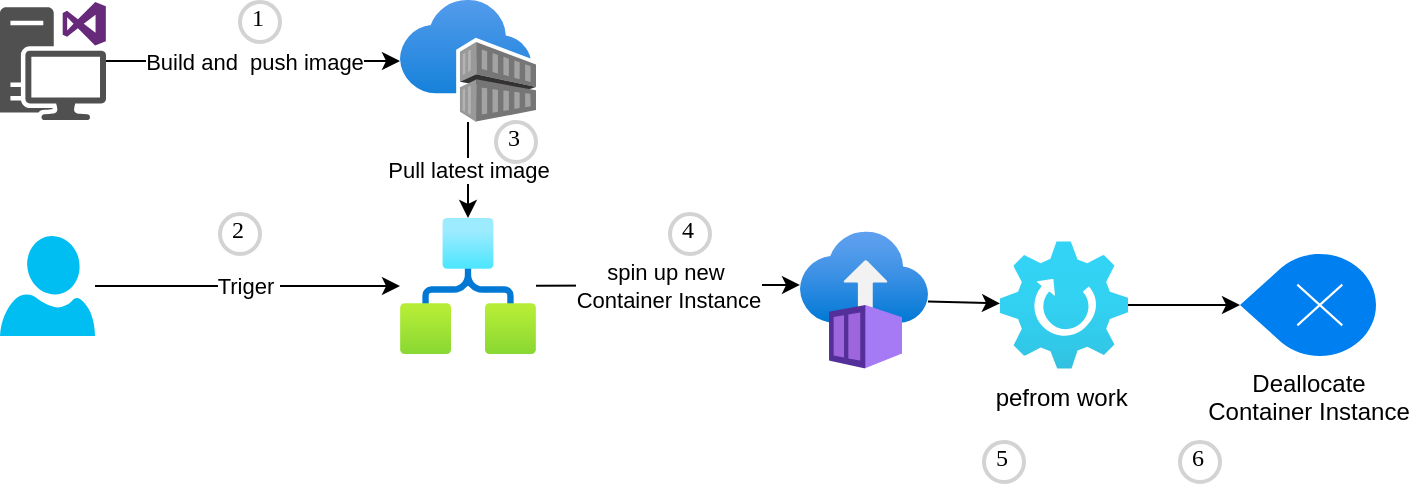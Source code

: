 <mxfile version="20.8.10" type="device"><diagram name="Page-1" id="fdBHql0tGc3MeZOkujgP"><mxGraphModel dx="780" dy="504" grid="1" gridSize="10" guides="1" tooltips="1" connect="1" arrows="1" fold="1" page="1" pageScale="1" pageWidth="850" pageHeight="1100" math="0" shadow="0"><root><mxCell id="0"/><mxCell id="1" parent="0"/><mxCell id="z3jbbEiCAYbqGLBFxbOr-10" value="spin up new&amp;nbsp;&lt;br&gt;Container Instance" style="edgeStyle=none;rounded=0;orthogonalLoop=1;jettySize=auto;html=1;entryX=0;entryY=0.391;entryDx=0;entryDy=0;entryPerimeter=0;" parent="1" source="z3jbbEiCAYbqGLBFxbOr-1" target="z3jbbEiCAYbqGLBFxbOr-9" edge="1"><mxGeometry relative="1" as="geometry"/></mxCell><mxCell id="z3jbbEiCAYbqGLBFxbOr-1" value="" style="aspect=fixed;html=1;points=[];align=center;image;fontSize=12;image=img/lib/azure2/internet_of_things/Logic_Apps.svg;" parent="1" vertex="1"><mxGeometry x="280" y="238" width="68" height="68" as="geometry"/></mxCell><mxCell id="z3jbbEiCAYbqGLBFxbOr-4" value="Build&amp;nbsp;and&amp;nbsp; push image" style="edgeStyle=orthogonalEdgeStyle;rounded=0;orthogonalLoop=1;jettySize=auto;html=1;" parent="1" source="z3jbbEiCAYbqGLBFxbOr-2" target="z3jbbEiCAYbqGLBFxbOr-3" edge="1"><mxGeometry relative="1" as="geometry"/></mxCell><mxCell id="z3jbbEiCAYbqGLBFxbOr-2" value="" style="sketch=0;pointerEvents=1;shadow=0;dashed=0;html=1;strokeColor=none;fillColor=#505050;labelPosition=center;verticalLabelPosition=bottom;verticalAlign=top;outlineConnect=0;align=center;shape=mxgraph.office.devices.workstation_visual_studio;" parent="1" vertex="1"><mxGeometry x="80" y="130" width="53" height="59" as="geometry"/></mxCell><mxCell id="z3jbbEiCAYbqGLBFxbOr-8" value="Pull latest image" style="edgeStyle=none;rounded=0;orthogonalLoop=1;jettySize=auto;html=1;" parent="1" source="z3jbbEiCAYbqGLBFxbOr-3" target="z3jbbEiCAYbqGLBFxbOr-1" edge="1"><mxGeometry relative="1" as="geometry"/></mxCell><mxCell id="z3jbbEiCAYbqGLBFxbOr-3" value="" style="aspect=fixed;html=1;points=[];align=center;image;fontSize=12;image=img/lib/azure2/containers/Container_Registries.svg;" parent="1" vertex="1"><mxGeometry x="280" y="129" width="68" height="61" as="geometry"/></mxCell><mxCell id="z3jbbEiCAYbqGLBFxbOr-7" value="Triger&amp;nbsp;" style="rounded=0;orthogonalLoop=1;jettySize=auto;html=1;" parent="1" source="z3jbbEiCAYbqGLBFxbOr-6" target="z3jbbEiCAYbqGLBFxbOr-1" edge="1"><mxGeometry relative="1" as="geometry"/></mxCell><mxCell id="z3jbbEiCAYbqGLBFxbOr-6" value="" style="verticalLabelPosition=bottom;html=1;verticalAlign=top;align=center;strokeColor=none;fillColor=#00BEF2;shape=mxgraph.azure.user;" parent="1" vertex="1"><mxGeometry x="80" y="247" width="47.5" height="50" as="geometry"/></mxCell><mxCell id="z3jbbEiCAYbqGLBFxbOr-13" value="" style="edgeStyle=none;rounded=0;orthogonalLoop=1;jettySize=auto;html=1;" parent="1" source="z3jbbEiCAYbqGLBFxbOr-9" target="z3jbbEiCAYbqGLBFxbOr-11" edge="1"><mxGeometry relative="1" as="geometry"/></mxCell><mxCell id="z3jbbEiCAYbqGLBFxbOr-9" value="" style="aspect=fixed;html=1;points=[];align=center;image;fontSize=12;image=img/lib/azure2/containers/Container_Instances.svg;" parent="1" vertex="1"><mxGeometry x="480" y="244.5" width="64" height="69" as="geometry"/></mxCell><mxCell id="z3jbbEiCAYbqGLBFxbOr-14" value="" style="edgeStyle=none;rounded=0;orthogonalLoop=1;jettySize=auto;html=1;" parent="1" source="z3jbbEiCAYbqGLBFxbOr-11" target="z3jbbEiCAYbqGLBFxbOr-12" edge="1"><mxGeometry relative="1" as="geometry"/></mxCell><mxCell id="z3jbbEiCAYbqGLBFxbOr-11" value="pefrom work&amp;nbsp;" style="aspect=fixed;html=1;points=[];align=center;image;fontSize=12;image=img/lib/azure2/general/Gear.svg;" parent="1" vertex="1"><mxGeometry x="580" y="249.5" width="64" height="64" as="geometry"/></mxCell><mxCell id="z3jbbEiCAYbqGLBFxbOr-12" value="Deallocate&lt;br&gt;Container Instance&lt;br&gt;&lt;span id=&quot;docs-internal-guid-e8dff76f-7fff-0543-76bc-3eec3bc4fa97&quot;&gt;&lt;/span&gt;" style="html=1;verticalLabelPosition=bottom;labelBackgroundColor=#ffffff;verticalAlign=top;shadow=0;dashed=0;strokeWidth=2;shape=mxgraph.ios7.misc.remove;fillColor=#0080f0;strokeColor=#ffffff;sketch=0;" parent="1" vertex="1"><mxGeometry x="700" y="256" width="68" height="51" as="geometry"/></mxCell><mxCell id="9UZg0vBfAlzBZ3q0aVkz-1" value="1" style="ellipse;whiteSpace=wrap;html=1;aspect=fixed;strokeWidth=2;fontFamily=Tahoma;spacingBottom=4;spacingRight=2;strokeColor=#d3d3d3;" parent="1" vertex="1"><mxGeometry x="200" y="130" width="20" height="20" as="geometry"/></mxCell><mxCell id="9UZg0vBfAlzBZ3q0aVkz-2" value="2" style="ellipse;whiteSpace=wrap;html=1;aspect=fixed;strokeWidth=2;fontFamily=Tahoma;spacingBottom=4;spacingRight=2;strokeColor=#d3d3d3;" parent="1" vertex="1"><mxGeometry x="190" y="236" width="20" height="20" as="geometry"/></mxCell><mxCell id="9UZg0vBfAlzBZ3q0aVkz-3" value="3" style="ellipse;whiteSpace=wrap;html=1;aspect=fixed;strokeWidth=2;fontFamily=Tahoma;spacingBottom=4;spacingRight=2;strokeColor=#d3d3d3;" parent="1" vertex="1"><mxGeometry x="328" y="190" width="20" height="20" as="geometry"/></mxCell><mxCell id="9UZg0vBfAlzBZ3q0aVkz-4" value="4" style="ellipse;whiteSpace=wrap;html=1;aspect=fixed;strokeWidth=2;fontFamily=Tahoma;spacingBottom=4;spacingRight=2;strokeColor=#d3d3d3;" parent="1" vertex="1"><mxGeometry x="415" y="236" width="20" height="20" as="geometry"/></mxCell><mxCell id="9UZg0vBfAlzBZ3q0aVkz-6" value="5" style="ellipse;whiteSpace=wrap;html=1;aspect=fixed;strokeWidth=2;fontFamily=Tahoma;spacingBottom=4;spacingRight=2;strokeColor=#d3d3d3;" parent="1" vertex="1"><mxGeometry x="572" y="350" width="20" height="20" as="geometry"/></mxCell><mxCell id="9UZg0vBfAlzBZ3q0aVkz-7" value="6" style="ellipse;whiteSpace=wrap;html=1;aspect=fixed;strokeWidth=2;fontFamily=Tahoma;spacingBottom=4;spacingRight=2;strokeColor=#d3d3d3;" parent="1" vertex="1"><mxGeometry x="670" y="350" width="20" height="20" as="geometry"/></mxCell></root></mxGraphModel></diagram></mxfile>